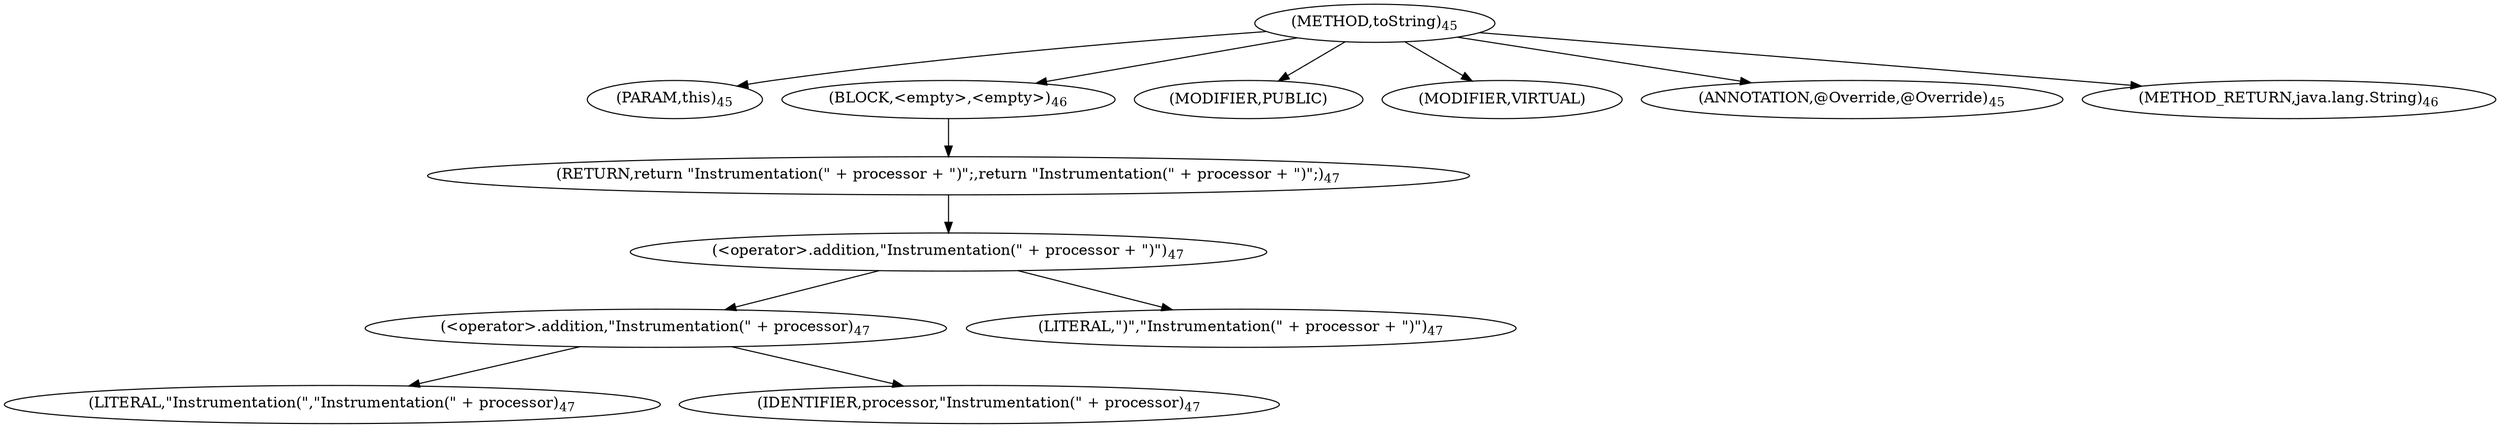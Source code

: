 digraph "toString" {  
"39" [label = <(METHOD,toString)<SUB>45</SUB>> ]
"40" [label = <(PARAM,this)<SUB>45</SUB>> ]
"41" [label = <(BLOCK,&lt;empty&gt;,&lt;empty&gt;)<SUB>46</SUB>> ]
"42" [label = <(RETURN,return &quot;Instrumentation(&quot; + processor + &quot;)&quot;;,return &quot;Instrumentation(&quot; + processor + &quot;)&quot;;)<SUB>47</SUB>> ]
"43" [label = <(&lt;operator&gt;.addition,&quot;Instrumentation(&quot; + processor + &quot;)&quot;)<SUB>47</SUB>> ]
"44" [label = <(&lt;operator&gt;.addition,&quot;Instrumentation(&quot; + processor)<SUB>47</SUB>> ]
"45" [label = <(LITERAL,&quot;Instrumentation(&quot;,&quot;Instrumentation(&quot; + processor)<SUB>47</SUB>> ]
"46" [label = <(IDENTIFIER,processor,&quot;Instrumentation(&quot; + processor)<SUB>47</SUB>> ]
"47" [label = <(LITERAL,&quot;)&quot;,&quot;Instrumentation(&quot; + processor + &quot;)&quot;)<SUB>47</SUB>> ]
"48" [label = <(MODIFIER,PUBLIC)> ]
"49" [label = <(MODIFIER,VIRTUAL)> ]
"50" [label = <(ANNOTATION,@Override,@Override)<SUB>45</SUB>> ]
"51" [label = <(METHOD_RETURN,java.lang.String)<SUB>46</SUB>> ]
  "39" -> "40" 
  "39" -> "41" 
  "39" -> "48" 
  "39" -> "49" 
  "39" -> "50" 
  "39" -> "51" 
  "41" -> "42" 
  "42" -> "43" 
  "43" -> "44" 
  "43" -> "47" 
  "44" -> "45" 
  "44" -> "46" 
}
